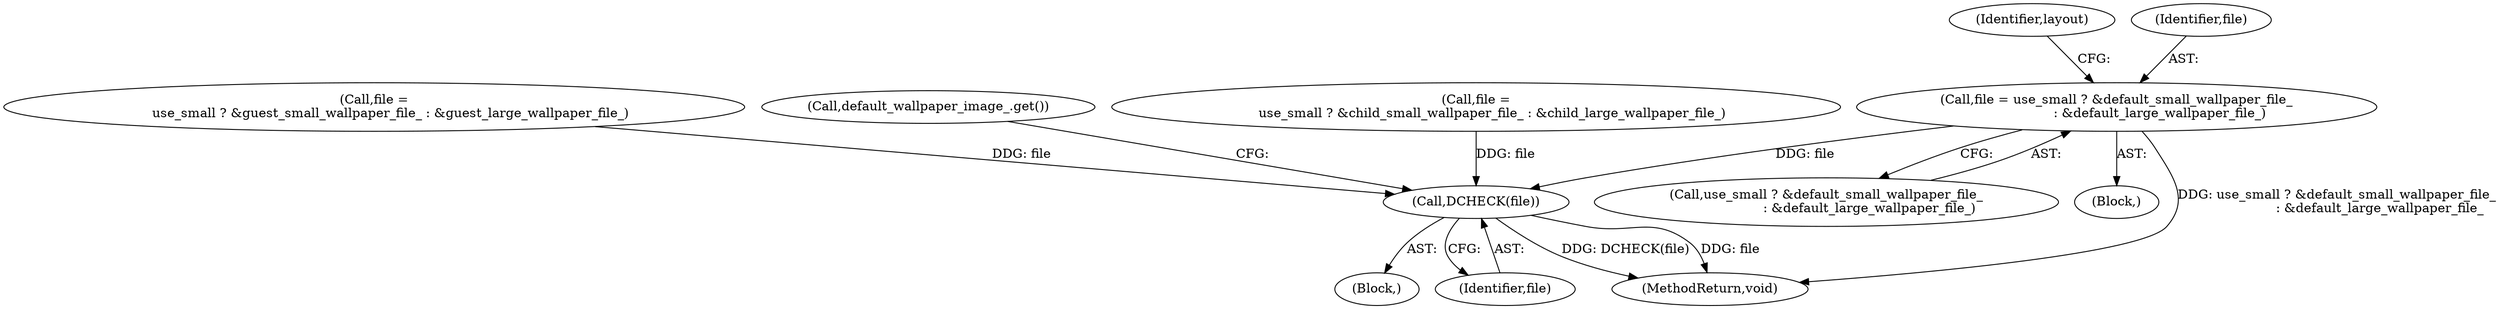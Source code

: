 digraph "0_Chrome_39595f8d4dffcb644d438106dcb64a30c139ff0e@pointer" {
"1000157" [label="(Call,file = use_small ? &default_small_wallpaper_file_\n                     : &default_large_wallpaper_file_)"];
"1000172" [label="(Call,DCHECK(file))"];
"1000167" [label="(Identifier,layout)"];
"1000159" [label="(Call,use_small ? &default_small_wallpaper_file_\n                     : &default_large_wallpaper_file_)"];
"1000103" [label="(Block,)"];
"1000131" [label="(Call,file =\n        use_small ? &guest_small_wallpaper_file_ : &guest_large_wallpaper_file_)"];
"1000173" [label="(Identifier,file)"];
"1000156" [label="(Block,)"];
"1000215" [label="(MethodReturn,void)"];
"1000172" [label="(Call,DCHECK(file))"];
"1000157" [label="(Call,file = use_small ? &default_small_wallpaper_file_\n                     : &default_large_wallpaper_file_)"];
"1000177" [label="(Call,default_wallpaper_image_.get())"];
"1000147" [label="(Call,file =\n        use_small ? &child_small_wallpaper_file_ : &child_large_wallpaper_file_)"];
"1000158" [label="(Identifier,file)"];
"1000157" -> "1000156"  [label="AST: "];
"1000157" -> "1000159"  [label="CFG: "];
"1000158" -> "1000157"  [label="AST: "];
"1000159" -> "1000157"  [label="AST: "];
"1000167" -> "1000157"  [label="CFG: "];
"1000157" -> "1000215"  [label="DDG: use_small ? &default_small_wallpaper_file_\n                     : &default_large_wallpaper_file_"];
"1000157" -> "1000172"  [label="DDG: file"];
"1000172" -> "1000103"  [label="AST: "];
"1000172" -> "1000173"  [label="CFG: "];
"1000173" -> "1000172"  [label="AST: "];
"1000177" -> "1000172"  [label="CFG: "];
"1000172" -> "1000215"  [label="DDG: DCHECK(file)"];
"1000172" -> "1000215"  [label="DDG: file"];
"1000131" -> "1000172"  [label="DDG: file"];
"1000147" -> "1000172"  [label="DDG: file"];
}
